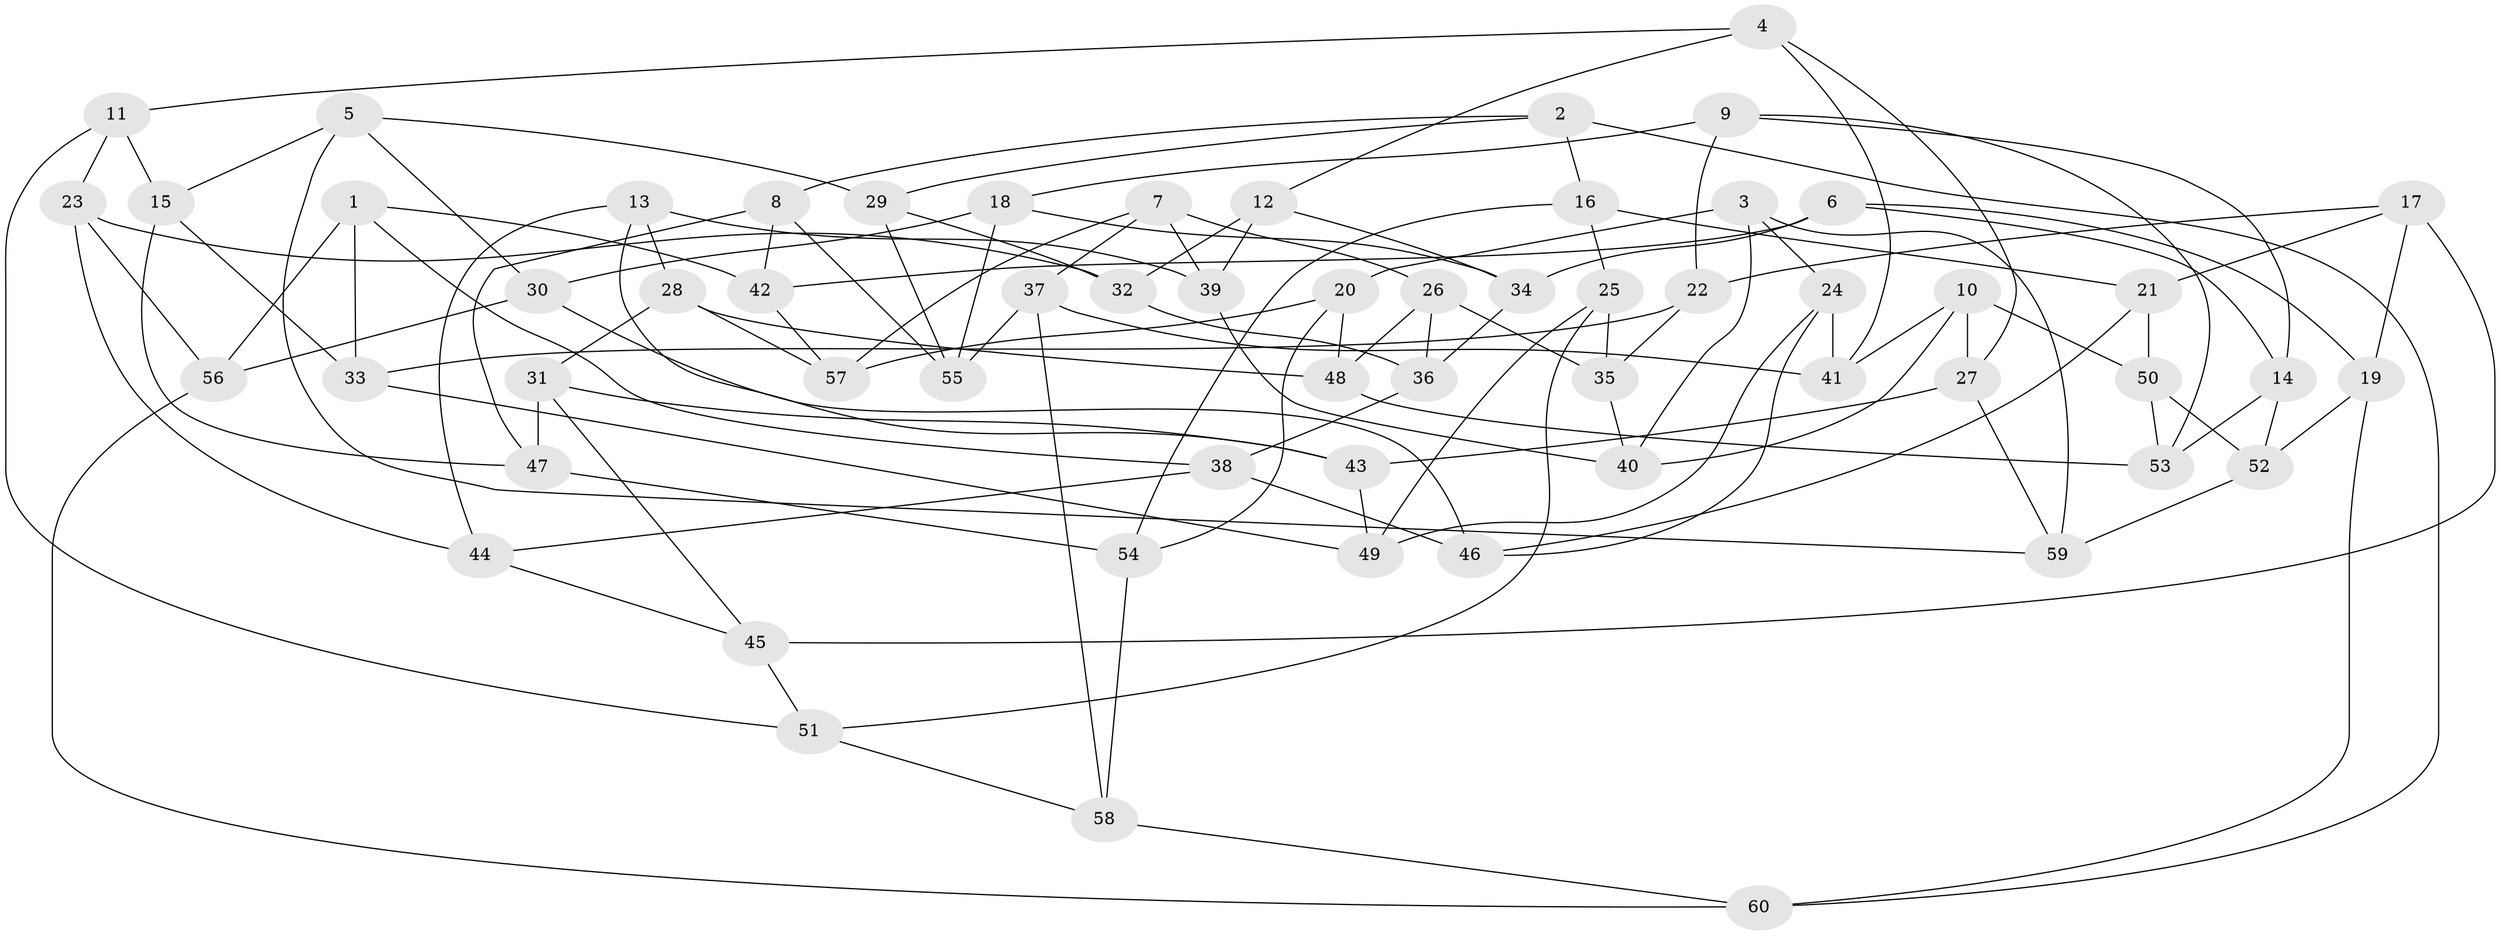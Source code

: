 // Generated by graph-tools (version 1.1) at 2025/56/03/09/25 04:56:24]
// undirected, 60 vertices, 120 edges
graph export_dot {
graph [start="1"]
  node [color=gray90,style=filled];
  1;
  2;
  3;
  4;
  5;
  6;
  7;
  8;
  9;
  10;
  11;
  12;
  13;
  14;
  15;
  16;
  17;
  18;
  19;
  20;
  21;
  22;
  23;
  24;
  25;
  26;
  27;
  28;
  29;
  30;
  31;
  32;
  33;
  34;
  35;
  36;
  37;
  38;
  39;
  40;
  41;
  42;
  43;
  44;
  45;
  46;
  47;
  48;
  49;
  50;
  51;
  52;
  53;
  54;
  55;
  56;
  57;
  58;
  59;
  60;
  1 -- 33;
  1 -- 42;
  1 -- 38;
  1 -- 56;
  2 -- 60;
  2 -- 16;
  2 -- 29;
  2 -- 8;
  3 -- 24;
  3 -- 20;
  3 -- 59;
  3 -- 40;
  4 -- 27;
  4 -- 12;
  4 -- 11;
  4 -- 41;
  5 -- 15;
  5 -- 29;
  5 -- 59;
  5 -- 30;
  6 -- 42;
  6 -- 14;
  6 -- 34;
  6 -- 19;
  7 -- 26;
  7 -- 37;
  7 -- 39;
  7 -- 57;
  8 -- 42;
  8 -- 47;
  8 -- 55;
  9 -- 14;
  9 -- 22;
  9 -- 53;
  9 -- 18;
  10 -- 50;
  10 -- 41;
  10 -- 40;
  10 -- 27;
  11 -- 23;
  11 -- 15;
  11 -- 51;
  12 -- 32;
  12 -- 34;
  12 -- 39;
  13 -- 43;
  13 -- 39;
  13 -- 28;
  13 -- 44;
  14 -- 53;
  14 -- 52;
  15 -- 33;
  15 -- 47;
  16 -- 25;
  16 -- 54;
  16 -- 21;
  17 -- 19;
  17 -- 45;
  17 -- 22;
  17 -- 21;
  18 -- 30;
  18 -- 55;
  18 -- 34;
  19 -- 60;
  19 -- 52;
  20 -- 48;
  20 -- 54;
  20 -- 57;
  21 -- 46;
  21 -- 50;
  22 -- 35;
  22 -- 33;
  23 -- 44;
  23 -- 32;
  23 -- 56;
  24 -- 41;
  24 -- 46;
  24 -- 49;
  25 -- 35;
  25 -- 51;
  25 -- 49;
  26 -- 36;
  26 -- 48;
  26 -- 35;
  27 -- 43;
  27 -- 59;
  28 -- 57;
  28 -- 31;
  28 -- 48;
  29 -- 32;
  29 -- 55;
  30 -- 56;
  30 -- 46;
  31 -- 47;
  31 -- 45;
  31 -- 43;
  32 -- 36;
  33 -- 49;
  34 -- 36;
  35 -- 40;
  36 -- 38;
  37 -- 58;
  37 -- 41;
  37 -- 55;
  38 -- 46;
  38 -- 44;
  39 -- 40;
  42 -- 57;
  43 -- 49;
  44 -- 45;
  45 -- 51;
  47 -- 54;
  48 -- 53;
  50 -- 53;
  50 -- 52;
  51 -- 58;
  52 -- 59;
  54 -- 58;
  56 -- 60;
  58 -- 60;
}
